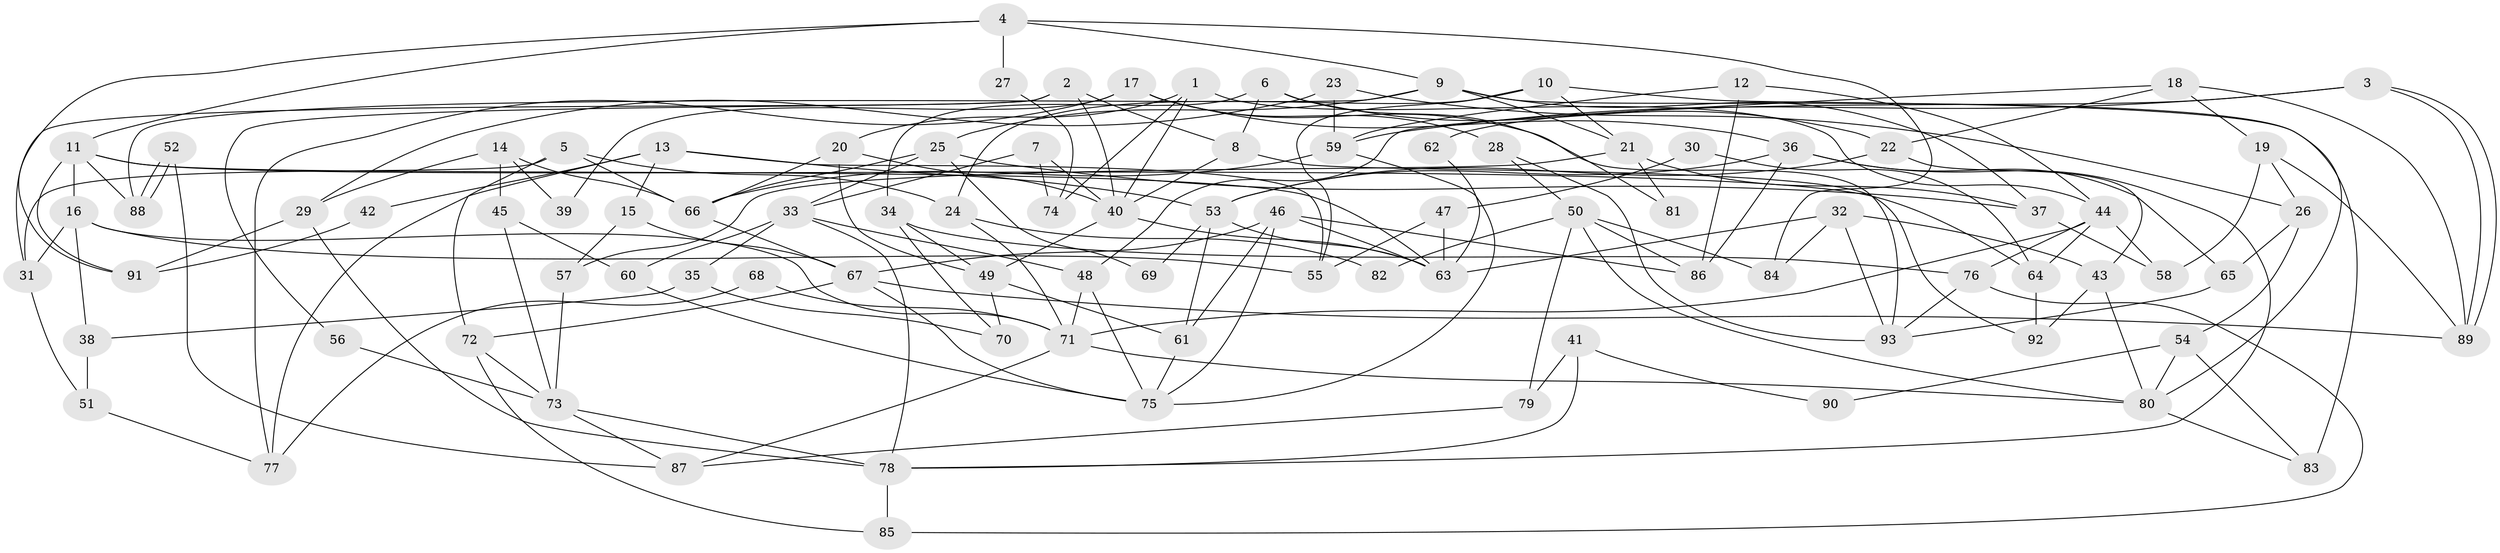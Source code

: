 // coarse degree distribution, {7: 0.08108108108108109, 13: 0.02702702702702703, 8: 0.05405405405405406, 9: 0.05405405405405406, 16: 0.02702702702702703, 5: 0.10810810810810811, 4: 0.10810810810810811, 10: 0.02702702702702703, 3: 0.24324324324324326, 15: 0.02702702702702703, 6: 0.08108108108108109, 2: 0.13513513513513514, 14: 0.02702702702702703}
// Generated by graph-tools (version 1.1) at 2025/19/03/04/25 18:19:02]
// undirected, 93 vertices, 186 edges
graph export_dot {
graph [start="1"]
  node [color=gray90,style=filled];
  1;
  2;
  3;
  4;
  5;
  6;
  7;
  8;
  9;
  10;
  11;
  12;
  13;
  14;
  15;
  16;
  17;
  18;
  19;
  20;
  21;
  22;
  23;
  24;
  25;
  26;
  27;
  28;
  29;
  30;
  31;
  32;
  33;
  34;
  35;
  36;
  37;
  38;
  39;
  40;
  41;
  42;
  43;
  44;
  45;
  46;
  47;
  48;
  49;
  50;
  51;
  52;
  53;
  54;
  55;
  56;
  57;
  58;
  59;
  60;
  61;
  62;
  63;
  64;
  65;
  66;
  67;
  68;
  69;
  70;
  71;
  72;
  73;
  74;
  75;
  76;
  77;
  78;
  79;
  80;
  81;
  82;
  83;
  84;
  85;
  86;
  87;
  88;
  89;
  90;
  91;
  92;
  93;
  1 -- 40;
  1 -- 20;
  1 -- 44;
  1 -- 74;
  2 -- 31;
  2 -- 40;
  2 -- 8;
  2 -- 56;
  3 -- 89;
  3 -- 89;
  3 -- 59;
  3 -- 62;
  4 -- 91;
  4 -- 9;
  4 -- 11;
  4 -- 27;
  4 -- 84;
  5 -- 66;
  5 -- 72;
  5 -- 24;
  5 -- 31;
  6 -- 34;
  6 -- 22;
  6 -- 8;
  6 -- 81;
  7 -- 40;
  7 -- 33;
  7 -- 74;
  8 -- 40;
  8 -- 92;
  9 -- 37;
  9 -- 21;
  9 -- 25;
  9 -- 83;
  9 -- 88;
  10 -- 24;
  10 -- 80;
  10 -- 21;
  10 -- 55;
  11 -- 88;
  11 -- 16;
  11 -- 63;
  11 -- 64;
  11 -- 91;
  12 -- 59;
  12 -- 86;
  12 -- 44;
  13 -- 53;
  13 -- 15;
  13 -- 42;
  13 -- 55;
  13 -- 77;
  14 -- 66;
  14 -- 29;
  14 -- 39;
  14 -- 45;
  15 -- 67;
  15 -- 57;
  16 -- 55;
  16 -- 31;
  16 -- 38;
  16 -- 71;
  17 -- 28;
  17 -- 93;
  17 -- 36;
  17 -- 39;
  17 -- 77;
  18 -- 48;
  18 -- 89;
  18 -- 19;
  18 -- 22;
  19 -- 89;
  19 -- 26;
  19 -- 58;
  20 -- 49;
  20 -- 40;
  20 -- 66;
  21 -- 37;
  21 -- 57;
  21 -- 81;
  22 -- 43;
  22 -- 53;
  23 -- 26;
  23 -- 59;
  23 -- 29;
  24 -- 71;
  24 -- 82;
  25 -- 66;
  25 -- 33;
  25 -- 37;
  25 -- 69;
  26 -- 54;
  26 -- 65;
  27 -- 74;
  28 -- 50;
  28 -- 93;
  29 -- 78;
  29 -- 91;
  30 -- 64;
  30 -- 47;
  31 -- 51;
  32 -- 63;
  32 -- 93;
  32 -- 43;
  32 -- 84;
  33 -- 60;
  33 -- 35;
  33 -- 48;
  33 -- 78;
  34 -- 70;
  34 -- 49;
  34 -- 76;
  35 -- 38;
  35 -- 70;
  36 -- 53;
  36 -- 65;
  36 -- 78;
  36 -- 86;
  37 -- 58;
  38 -- 51;
  40 -- 63;
  40 -- 49;
  41 -- 78;
  41 -- 79;
  41 -- 90;
  42 -- 91;
  43 -- 92;
  43 -- 80;
  44 -- 58;
  44 -- 64;
  44 -- 71;
  44 -- 76;
  45 -- 73;
  45 -- 60;
  46 -- 86;
  46 -- 61;
  46 -- 63;
  46 -- 67;
  46 -- 75;
  47 -- 63;
  47 -- 55;
  48 -- 71;
  48 -- 75;
  49 -- 61;
  49 -- 70;
  50 -- 84;
  50 -- 80;
  50 -- 79;
  50 -- 82;
  50 -- 86;
  51 -- 77;
  52 -- 87;
  52 -- 88;
  52 -- 88;
  53 -- 63;
  53 -- 61;
  53 -- 69;
  54 -- 83;
  54 -- 80;
  54 -- 90;
  56 -- 73;
  57 -- 73;
  59 -- 66;
  59 -- 75;
  60 -- 75;
  61 -- 75;
  62 -- 63;
  64 -- 92;
  65 -- 93;
  66 -- 67;
  67 -- 75;
  67 -- 72;
  67 -- 89;
  68 -- 71;
  68 -- 77;
  71 -- 80;
  71 -- 87;
  72 -- 85;
  72 -- 73;
  73 -- 78;
  73 -- 87;
  76 -- 85;
  76 -- 93;
  78 -- 85;
  79 -- 87;
  80 -- 83;
}
